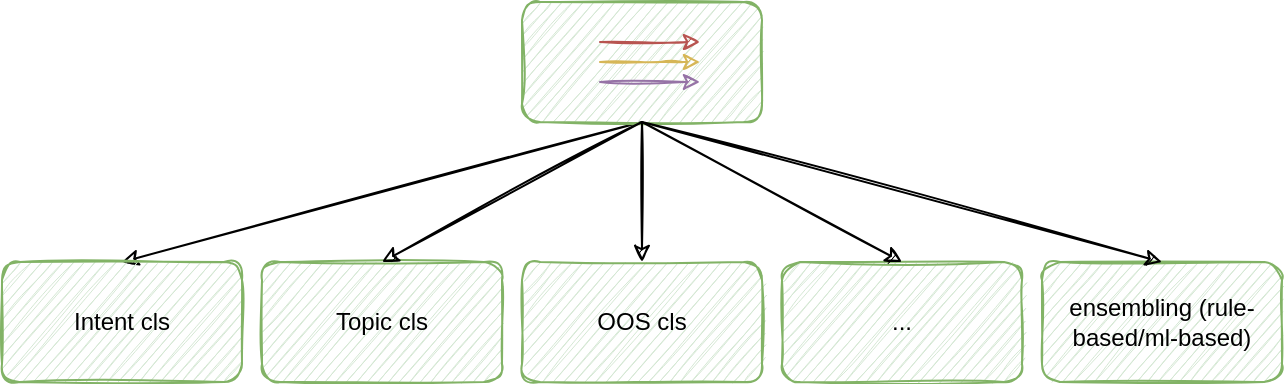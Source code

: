 <mxfile scale="20" border="0"><diagram id="rbImLL0oNeTYmnzgyJK0" name="Page-1"><mxGraphModel dx="976" dy="1071" grid="1" gridSize="10" guides="1" tooltips="1" connect="1" arrows="1" fold="1" page="1" pageScale="1" pageWidth="413" pageHeight="583" math="0" shadow="0"><root><mxCell id="0"/><mxCell id="1" parent="0"/><mxCell id="142" style="edgeStyle=none;html=1;exitX=0.5;exitY=1;exitDx=0;exitDy=0;entryX=0.5;entryY=0;entryDx=0;entryDy=0;sketch=1;" parent="1" source="136" target="137" edge="1"><mxGeometry relative="1" as="geometry"/></mxCell><mxCell id="136" value="" style="rounded=1;whiteSpace=wrap;html=1;sketch=1;fillColor=#d5e8d4;strokeColor=#82b366;" parent="1" vertex="1"><mxGeometry x="760" y="-540" width="120" height="60" as="geometry"/></mxCell><mxCell id="132" value="" style="endArrow=classic;html=1;fillColor=#f8cecc;strokeColor=#b85450;sketch=1;" parent="1" edge="1"><mxGeometry width="50" height="50" relative="1" as="geometry"><mxPoint x="799" y="-520" as="sourcePoint"/><mxPoint x="849" y="-520" as="targetPoint"/></mxGeometry></mxCell><mxCell id="133" value="" style="endArrow=classic;html=1;fillColor=#fff2cc;strokeColor=#d6b656;sketch=1;" parent="1" edge="1"><mxGeometry width="50" height="50" relative="1" as="geometry"><mxPoint x="799" y="-510" as="sourcePoint"/><mxPoint x="849" y="-510" as="targetPoint"/><Array as="points"><mxPoint x="839" y="-510"/></Array></mxGeometry></mxCell><mxCell id="134" value="" style="endArrow=classic;html=1;fillColor=#e1d5e7;strokeColor=#9673a6;sketch=1;" parent="1" edge="1"><mxGeometry width="50" height="50" relative="1" as="geometry"><mxPoint x="799" y="-500" as="sourcePoint"/><mxPoint x="849" y="-500" as="targetPoint"/></mxGeometry></mxCell><mxCell id="137" value="Intent cls" style="rounded=1;whiteSpace=wrap;html=1;sketch=1;fillColor=#d5e8d4;strokeColor=#82b366;" parent="1" vertex="1"><mxGeometry x="500" y="-410" width="120" height="60" as="geometry"/></mxCell><mxCell id="138" value="Topic cls" style="rounded=1;whiteSpace=wrap;html=1;sketch=1;fillColor=#d5e8d4;strokeColor=#82b366;" parent="1" vertex="1"><mxGeometry x="630" y="-410" width="120" height="60" as="geometry"/></mxCell><mxCell id="139" value="OOS cls" style="rounded=1;whiteSpace=wrap;html=1;sketch=1;fillColor=#d5e8d4;strokeColor=#82b366;" parent="1" vertex="1"><mxGeometry x="760" y="-410" width="120" height="60" as="geometry"/></mxCell><mxCell id="140" value="..." style="rounded=1;whiteSpace=wrap;html=1;sketch=1;fillColor=#d5e8d4;strokeColor=#82b366;" parent="1" vertex="1"><mxGeometry x="890" y="-410" width="120" height="60" as="geometry"/></mxCell><mxCell id="141" value="&lt;span style=&quot;text-align: left&quot;&gt;ensembling (rule-based/ml-based)&lt;/span&gt;" style="rounded=1;whiteSpace=wrap;html=1;sketch=1;fillColor=#d5e8d4;strokeColor=#82b366;" parent="1" vertex="1"><mxGeometry x="1020" y="-410" width="120" height="60" as="geometry"/></mxCell><mxCell id="143" style="edgeStyle=none;html=1;exitX=0.5;exitY=1;exitDx=0;exitDy=0;entryX=0.5;entryY=0;entryDx=0;entryDy=0;sketch=1;" parent="1" source="136" target="138" edge="1"><mxGeometry relative="1" as="geometry"/></mxCell><mxCell id="144" style="edgeStyle=none;html=1;exitX=0.5;exitY=1;exitDx=0;exitDy=0;entryX=0.5;entryY=0;entryDx=0;entryDy=0;sketch=1;" parent="1" source="136" target="139" edge="1"><mxGeometry relative="1" as="geometry"/></mxCell><mxCell id="145" style="edgeStyle=none;html=1;exitX=0.5;exitY=1;exitDx=0;exitDy=0;entryX=0.5;entryY=0;entryDx=0;entryDy=0;sketch=1;" parent="1" source="136" target="140" edge="1"><mxGeometry relative="1" as="geometry"/></mxCell><mxCell id="146" style="edgeStyle=none;html=1;exitX=0.5;exitY=1;exitDx=0;exitDy=0;entryX=0.5;entryY=0;entryDx=0;entryDy=0;sketch=1;" parent="1" source="136" target="141" edge="1"><mxGeometry relative="1" as="geometry"/></mxCell></root></mxGraphModel></diagram></mxfile>